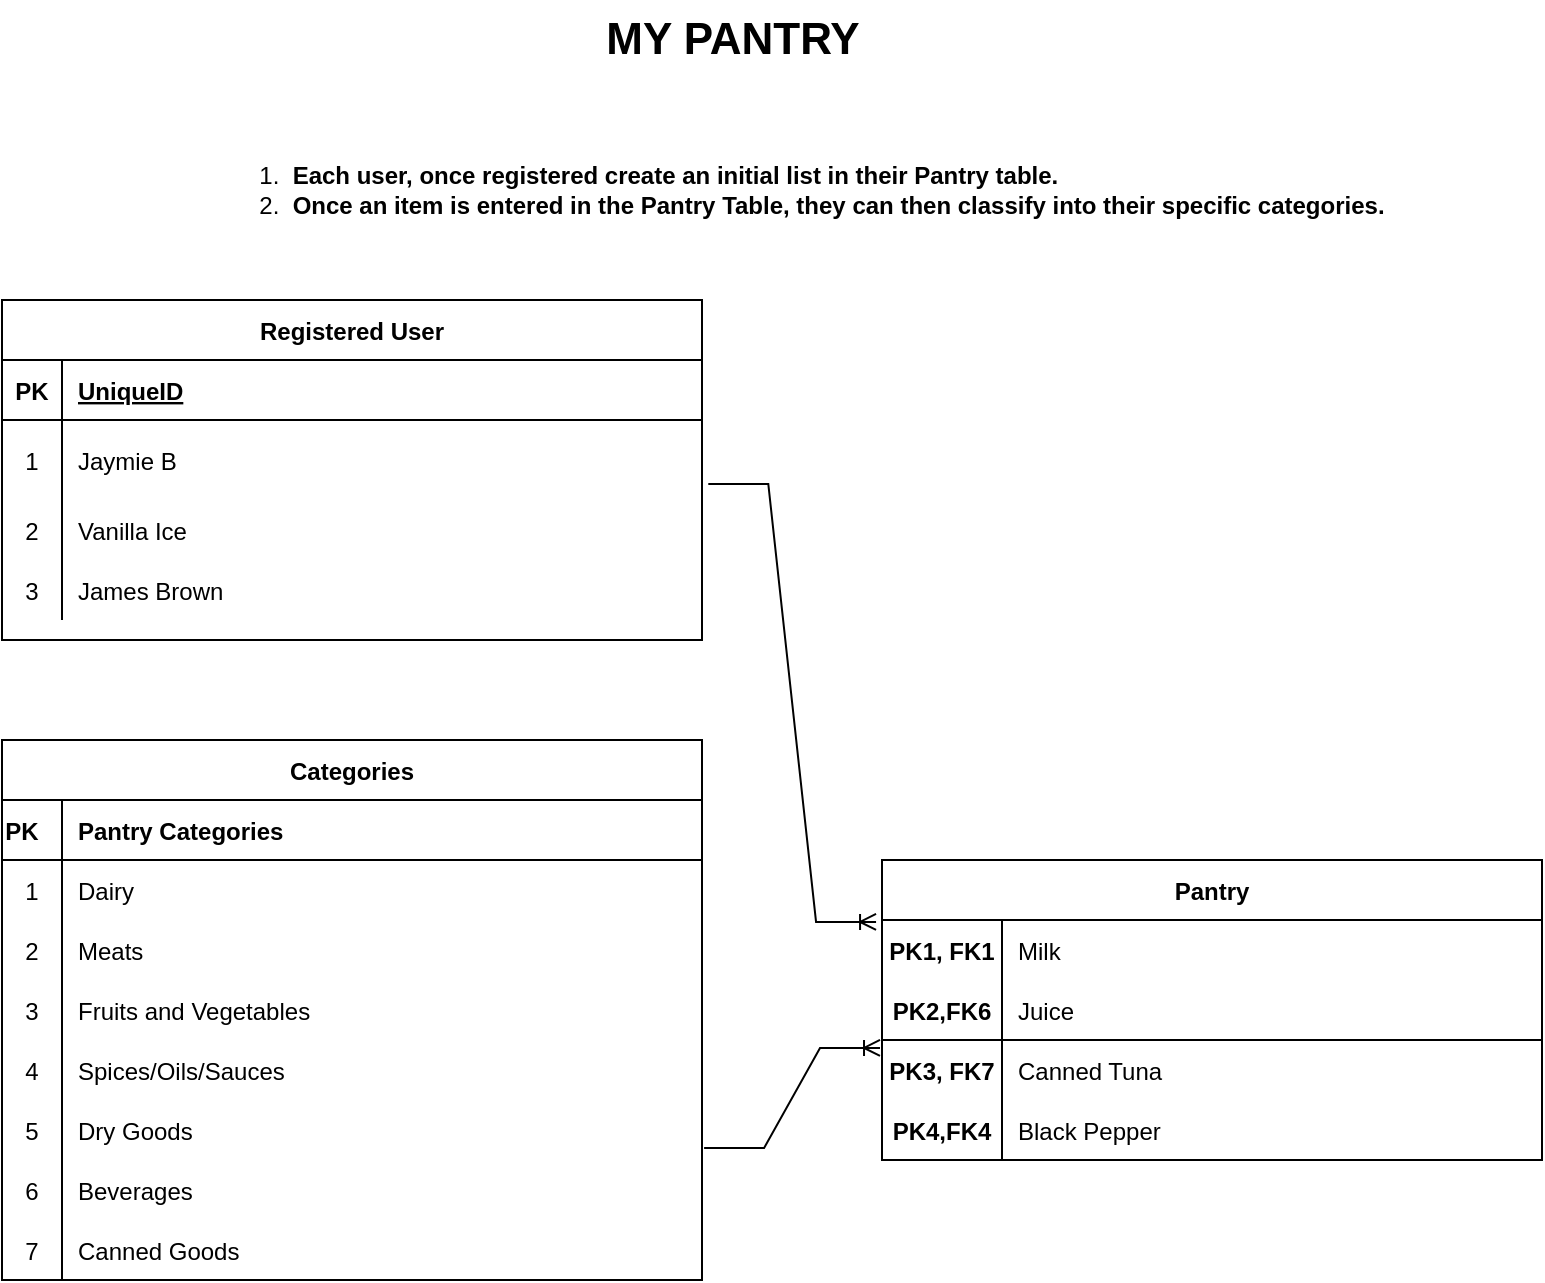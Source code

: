 <mxfile version="20.2.3" type="device"><diagram id="usb_lJMAY0Sy6TBUwA6r" name="Page-1"><mxGraphModel dx="946" dy="568" grid="1" gridSize="10" guides="1" tooltips="1" connect="1" arrows="1" fold="1" page="1" pageScale="1" pageWidth="850" pageHeight="1100" math="0" shadow="0"><root><mxCell id="0"/><mxCell id="1" parent="0"/><mxCell id="fQgGADpSY5WBIRCuDPSI-112" value="Categories" style="shape=table;startSize=30;container=1;collapsible=1;childLayout=tableLayout;fixedRows=1;rowLines=0;fontStyle=1;align=center;resizeLast=1;" vertex="1" parent="1"><mxGeometry x="40" y="430" width="350" height="270" as="geometry"/></mxCell><mxCell id="fQgGADpSY5WBIRCuDPSI-113" value="" style="shape=tableRow;horizontal=0;startSize=0;swimlaneHead=0;swimlaneBody=0;fillColor=none;collapsible=0;dropTarget=0;points=[[0,0.5],[1,0.5]];portConstraint=eastwest;top=0;left=0;right=0;bottom=1;" vertex="1" parent="fQgGADpSY5WBIRCuDPSI-112"><mxGeometry y="30" width="350" height="30" as="geometry"/></mxCell><mxCell id="fQgGADpSY5WBIRCuDPSI-114" value="PK   " style="shape=partialRectangle;connectable=0;fillColor=none;top=0;left=0;bottom=0;right=0;fontStyle=1;overflow=hidden;" vertex="1" parent="fQgGADpSY5WBIRCuDPSI-113"><mxGeometry width="30" height="30" as="geometry"><mxRectangle width="30" height="30" as="alternateBounds"/></mxGeometry></mxCell><mxCell id="fQgGADpSY5WBIRCuDPSI-115" value="Pantry Categories" style="shape=partialRectangle;connectable=0;fillColor=none;top=0;left=0;bottom=0;right=0;align=left;spacingLeft=6;fontStyle=1;overflow=hidden;" vertex="1" parent="fQgGADpSY5WBIRCuDPSI-113"><mxGeometry x="30" width="320" height="30" as="geometry"><mxRectangle width="320" height="30" as="alternateBounds"/></mxGeometry></mxCell><mxCell id="fQgGADpSY5WBIRCuDPSI-116" value="" style="shape=tableRow;horizontal=0;startSize=0;swimlaneHead=0;swimlaneBody=0;fillColor=none;collapsible=0;dropTarget=0;points=[[0,0.5],[1,0.5]];portConstraint=eastwest;top=0;left=0;right=0;bottom=0;" vertex="1" parent="fQgGADpSY5WBIRCuDPSI-112"><mxGeometry y="60" width="350" height="30" as="geometry"/></mxCell><mxCell id="fQgGADpSY5WBIRCuDPSI-117" value="1" style="shape=partialRectangle;connectable=0;fillColor=none;top=0;left=0;bottom=0;right=0;editable=1;overflow=hidden;" vertex="1" parent="fQgGADpSY5WBIRCuDPSI-116"><mxGeometry width="30" height="30" as="geometry"><mxRectangle width="30" height="30" as="alternateBounds"/></mxGeometry></mxCell><mxCell id="fQgGADpSY5WBIRCuDPSI-118" value="Dairy" style="shape=partialRectangle;connectable=0;fillColor=none;top=0;left=0;bottom=0;right=0;align=left;spacingLeft=6;overflow=hidden;" vertex="1" parent="fQgGADpSY5WBIRCuDPSI-116"><mxGeometry x="30" width="320" height="30" as="geometry"><mxRectangle width="320" height="30" as="alternateBounds"/></mxGeometry></mxCell><mxCell id="fQgGADpSY5WBIRCuDPSI-119" value="" style="shape=tableRow;horizontal=0;startSize=0;swimlaneHead=0;swimlaneBody=0;fillColor=none;collapsible=0;dropTarget=0;points=[[0,0.5],[1,0.5]];portConstraint=eastwest;top=0;left=0;right=0;bottom=0;" vertex="1" parent="fQgGADpSY5WBIRCuDPSI-112"><mxGeometry y="90" width="350" height="30" as="geometry"/></mxCell><mxCell id="fQgGADpSY5WBIRCuDPSI-120" value="2" style="shape=partialRectangle;connectable=0;fillColor=none;top=0;left=0;bottom=0;right=0;editable=1;overflow=hidden;" vertex="1" parent="fQgGADpSY5WBIRCuDPSI-119"><mxGeometry width="30" height="30" as="geometry"><mxRectangle width="30" height="30" as="alternateBounds"/></mxGeometry></mxCell><mxCell id="fQgGADpSY5WBIRCuDPSI-121" value="Meats" style="shape=partialRectangle;connectable=0;fillColor=none;top=0;left=0;bottom=0;right=0;align=left;spacingLeft=6;overflow=hidden;" vertex="1" parent="fQgGADpSY5WBIRCuDPSI-119"><mxGeometry x="30" width="320" height="30" as="geometry"><mxRectangle width="320" height="30" as="alternateBounds"/></mxGeometry></mxCell><mxCell id="fQgGADpSY5WBIRCuDPSI-122" value="" style="shape=tableRow;horizontal=0;startSize=0;swimlaneHead=0;swimlaneBody=0;fillColor=none;collapsible=0;dropTarget=0;points=[[0,0.5],[1,0.5]];portConstraint=eastwest;top=0;left=0;right=0;bottom=0;" vertex="1" parent="fQgGADpSY5WBIRCuDPSI-112"><mxGeometry y="120" width="350" height="30" as="geometry"/></mxCell><mxCell id="fQgGADpSY5WBIRCuDPSI-123" value="3" style="shape=partialRectangle;connectable=0;fillColor=none;top=0;left=0;bottom=0;right=0;editable=1;overflow=hidden;" vertex="1" parent="fQgGADpSY5WBIRCuDPSI-122"><mxGeometry width="30" height="30" as="geometry"><mxRectangle width="30" height="30" as="alternateBounds"/></mxGeometry></mxCell><mxCell id="fQgGADpSY5WBIRCuDPSI-124" value="Fruits and Vegetables    " style="shape=partialRectangle;connectable=0;fillColor=none;top=0;left=0;bottom=0;right=0;align=left;spacingLeft=6;overflow=hidden;" vertex="1" parent="fQgGADpSY5WBIRCuDPSI-122"><mxGeometry x="30" width="320" height="30" as="geometry"><mxRectangle width="320" height="30" as="alternateBounds"/></mxGeometry></mxCell><mxCell id="fQgGADpSY5WBIRCuDPSI-125" value="" style="shape=tableRow;horizontal=0;startSize=0;swimlaneHead=0;swimlaneBody=0;fillColor=none;collapsible=0;dropTarget=0;points=[[0,0.5],[1,0.5]];portConstraint=eastwest;top=0;left=0;right=0;bottom=0;" vertex="1" parent="fQgGADpSY5WBIRCuDPSI-112"><mxGeometry y="150" width="350" height="30" as="geometry"/></mxCell><mxCell id="fQgGADpSY5WBIRCuDPSI-126" value="4" style="shape=partialRectangle;connectable=0;fillColor=none;top=0;left=0;bottom=0;right=0;editable=1;overflow=hidden;" vertex="1" parent="fQgGADpSY5WBIRCuDPSI-125"><mxGeometry width="30" height="30" as="geometry"><mxRectangle width="30" height="30" as="alternateBounds"/></mxGeometry></mxCell><mxCell id="fQgGADpSY5WBIRCuDPSI-127" value="Spices/Oils/Sauces" style="shape=partialRectangle;connectable=0;fillColor=none;top=0;left=0;bottom=0;right=0;align=left;spacingLeft=6;overflow=hidden;" vertex="1" parent="fQgGADpSY5WBIRCuDPSI-125"><mxGeometry x="30" width="320" height="30" as="geometry"><mxRectangle width="320" height="30" as="alternateBounds"/></mxGeometry></mxCell><mxCell id="fQgGADpSY5WBIRCuDPSI-128" value="" style="shape=tableRow;horizontal=0;startSize=0;swimlaneHead=0;swimlaneBody=0;fillColor=none;collapsible=0;dropTarget=0;points=[[0,0.5],[1,0.5]];portConstraint=eastwest;top=0;left=0;right=0;bottom=0;" vertex="1" parent="fQgGADpSY5WBIRCuDPSI-112"><mxGeometry y="180" width="350" height="30" as="geometry"/></mxCell><mxCell id="fQgGADpSY5WBIRCuDPSI-129" value="5" style="shape=partialRectangle;connectable=0;fillColor=none;top=0;left=0;bottom=0;right=0;editable=1;overflow=hidden;" vertex="1" parent="fQgGADpSY5WBIRCuDPSI-128"><mxGeometry width="30" height="30" as="geometry"><mxRectangle width="30" height="30" as="alternateBounds"/></mxGeometry></mxCell><mxCell id="fQgGADpSY5WBIRCuDPSI-130" value="Dry Goods" style="shape=partialRectangle;connectable=0;fillColor=none;top=0;left=0;bottom=0;right=0;align=left;spacingLeft=6;overflow=hidden;" vertex="1" parent="fQgGADpSY5WBIRCuDPSI-128"><mxGeometry x="30" width="320" height="30" as="geometry"><mxRectangle width="320" height="30" as="alternateBounds"/></mxGeometry></mxCell><mxCell id="fQgGADpSY5WBIRCuDPSI-217" value="" style="shape=tableRow;horizontal=0;startSize=0;swimlaneHead=0;swimlaneBody=0;fillColor=none;collapsible=0;dropTarget=0;points=[[0,0.5],[1,0.5]];portConstraint=eastwest;top=0;left=0;right=0;bottom=0;" vertex="1" parent="fQgGADpSY5WBIRCuDPSI-112"><mxGeometry y="210" width="350" height="30" as="geometry"/></mxCell><mxCell id="fQgGADpSY5WBIRCuDPSI-218" value="6" style="shape=partialRectangle;connectable=0;fillColor=none;top=0;left=0;bottom=0;right=0;fontStyle=0;overflow=hidden;" vertex="1" parent="fQgGADpSY5WBIRCuDPSI-217"><mxGeometry width="30" height="30" as="geometry"><mxRectangle width="30" height="30" as="alternateBounds"/></mxGeometry></mxCell><mxCell id="fQgGADpSY5WBIRCuDPSI-219" value="Beverages" style="shape=partialRectangle;connectable=0;fillColor=none;top=0;left=0;bottom=0;right=0;align=left;spacingLeft=6;fontStyle=0;overflow=hidden;" vertex="1" parent="fQgGADpSY5WBIRCuDPSI-217"><mxGeometry x="30" width="320" height="30" as="geometry"><mxRectangle width="320" height="30" as="alternateBounds"/></mxGeometry></mxCell><mxCell id="fQgGADpSY5WBIRCuDPSI-220" value="" style="shape=tableRow;horizontal=0;startSize=0;swimlaneHead=0;swimlaneBody=0;fillColor=none;collapsible=0;dropTarget=0;points=[[0,0.5],[1,0.5]];portConstraint=eastwest;top=0;left=0;right=0;bottom=0;" vertex="1" parent="fQgGADpSY5WBIRCuDPSI-112"><mxGeometry y="240" width="350" height="30" as="geometry"/></mxCell><mxCell id="fQgGADpSY5WBIRCuDPSI-221" value="7" style="shape=partialRectangle;connectable=0;fillColor=none;top=0;left=0;bottom=0;right=0;fontStyle=0;overflow=hidden;" vertex="1" parent="fQgGADpSY5WBIRCuDPSI-220"><mxGeometry width="30" height="30" as="geometry"><mxRectangle width="30" height="30" as="alternateBounds"/></mxGeometry></mxCell><mxCell id="fQgGADpSY5WBIRCuDPSI-222" value="Canned Goods" style="shape=partialRectangle;connectable=0;fillColor=none;top=0;left=0;bottom=0;right=0;align=left;spacingLeft=6;fontStyle=0;overflow=hidden;" vertex="1" parent="fQgGADpSY5WBIRCuDPSI-220"><mxGeometry x="30" width="320" height="30" as="geometry"><mxRectangle width="320" height="30" as="alternateBounds"/></mxGeometry></mxCell><mxCell id="fQgGADpSY5WBIRCuDPSI-196" value="Pantry" style="shape=table;startSize=30;container=1;collapsible=1;childLayout=tableLayout;fixedRows=1;rowLines=0;fontStyle=1;align=center;resizeLast=1;" vertex="1" parent="1"><mxGeometry x="480" y="490" width="330" height="150" as="geometry"/></mxCell><mxCell id="fQgGADpSY5WBIRCuDPSI-197" value="" style="shape=tableRow;horizontal=0;startSize=0;swimlaneHead=0;swimlaneBody=0;fillColor=none;collapsible=0;dropTarget=0;points=[[0,0.5],[1,0.5]];portConstraint=eastwest;top=0;left=0;right=0;bottom=0;" vertex="1" parent="fQgGADpSY5WBIRCuDPSI-196"><mxGeometry y="30" width="330" height="30" as="geometry"/></mxCell><mxCell id="fQgGADpSY5WBIRCuDPSI-198" value="PK1, FK1" style="shape=partialRectangle;connectable=0;fillColor=none;top=0;left=0;bottom=0;right=0;fontStyle=1;overflow=hidden;" vertex="1" parent="fQgGADpSY5WBIRCuDPSI-197"><mxGeometry width="60" height="30" as="geometry"><mxRectangle width="60" height="30" as="alternateBounds"/></mxGeometry></mxCell><mxCell id="fQgGADpSY5WBIRCuDPSI-199" value="Milk" style="shape=partialRectangle;connectable=0;fillColor=none;top=0;left=0;bottom=0;right=0;align=left;spacingLeft=6;fontStyle=0;overflow=hidden;" vertex="1" parent="fQgGADpSY5WBIRCuDPSI-197"><mxGeometry x="60" width="270" height="30" as="geometry"><mxRectangle width="270" height="30" as="alternateBounds"/></mxGeometry></mxCell><mxCell id="fQgGADpSY5WBIRCuDPSI-200" value="" style="shape=tableRow;horizontal=0;startSize=0;swimlaneHead=0;swimlaneBody=0;fillColor=none;collapsible=0;dropTarget=0;points=[[0,0.5],[1,0.5]];portConstraint=eastwest;top=0;left=0;right=0;bottom=1;" vertex="1" parent="fQgGADpSY5WBIRCuDPSI-196"><mxGeometry y="60" width="330" height="30" as="geometry"/></mxCell><mxCell id="fQgGADpSY5WBIRCuDPSI-201" value="PK2,FK6" style="shape=partialRectangle;connectable=0;fillColor=none;top=0;left=0;bottom=0;right=0;fontStyle=1;overflow=hidden;" vertex="1" parent="fQgGADpSY5WBIRCuDPSI-200"><mxGeometry width="60" height="30" as="geometry"><mxRectangle width="60" height="30" as="alternateBounds"/></mxGeometry></mxCell><mxCell id="fQgGADpSY5WBIRCuDPSI-202" value="Juice" style="shape=partialRectangle;connectable=0;fillColor=none;top=0;left=0;bottom=0;right=0;align=left;spacingLeft=6;fontStyle=0;overflow=hidden;" vertex="1" parent="fQgGADpSY5WBIRCuDPSI-200"><mxGeometry x="60" width="270" height="30" as="geometry"><mxRectangle width="270" height="30" as="alternateBounds"/></mxGeometry></mxCell><mxCell id="fQgGADpSY5WBIRCuDPSI-203" value="" style="shape=tableRow;horizontal=0;startSize=0;swimlaneHead=0;swimlaneBody=0;fillColor=none;collapsible=0;dropTarget=0;points=[[0,0.5],[1,0.5]];portConstraint=eastwest;top=0;left=0;right=0;bottom=0;" vertex="1" parent="fQgGADpSY5WBIRCuDPSI-196"><mxGeometry y="90" width="330" height="30" as="geometry"/></mxCell><mxCell id="fQgGADpSY5WBIRCuDPSI-204" value="PK3, FK7" style="shape=partialRectangle;connectable=0;fillColor=none;top=0;left=0;bottom=0;right=0;editable=1;overflow=hidden;fontStyle=1" vertex="1" parent="fQgGADpSY5WBIRCuDPSI-203"><mxGeometry width="60" height="30" as="geometry"><mxRectangle width="60" height="30" as="alternateBounds"/></mxGeometry></mxCell><mxCell id="fQgGADpSY5WBIRCuDPSI-205" value="Canned Tuna" style="shape=partialRectangle;connectable=0;fillColor=none;top=0;left=0;bottom=0;right=0;align=left;spacingLeft=6;overflow=hidden;" vertex="1" parent="fQgGADpSY5WBIRCuDPSI-203"><mxGeometry x="60" width="270" height="30" as="geometry"><mxRectangle width="270" height="30" as="alternateBounds"/></mxGeometry></mxCell><mxCell id="fQgGADpSY5WBIRCuDPSI-206" value="" style="shape=tableRow;horizontal=0;startSize=0;swimlaneHead=0;swimlaneBody=0;fillColor=none;collapsible=0;dropTarget=0;points=[[0,0.5],[1,0.5]];portConstraint=eastwest;top=0;left=0;right=0;bottom=0;" vertex="1" parent="fQgGADpSY5WBIRCuDPSI-196"><mxGeometry y="120" width="330" height="30" as="geometry"/></mxCell><mxCell id="fQgGADpSY5WBIRCuDPSI-207" value="PK4,FK4" style="shape=partialRectangle;connectable=0;fillColor=none;top=0;left=0;bottom=0;right=0;editable=1;overflow=hidden;fontStyle=1" vertex="1" parent="fQgGADpSY5WBIRCuDPSI-206"><mxGeometry width="60" height="30" as="geometry"><mxRectangle width="60" height="30" as="alternateBounds"/></mxGeometry></mxCell><mxCell id="fQgGADpSY5WBIRCuDPSI-208" value="Black Pepper" style="shape=partialRectangle;connectable=0;fillColor=none;top=0;left=0;bottom=0;right=0;align=left;spacingLeft=6;overflow=hidden;" vertex="1" parent="fQgGADpSY5WBIRCuDPSI-206"><mxGeometry x="60" width="270" height="30" as="geometry"><mxRectangle width="270" height="30" as="alternateBounds"/></mxGeometry></mxCell><mxCell id="fQgGADpSY5WBIRCuDPSI-224" value="" style="edgeStyle=entityRelationEdgeStyle;fontSize=12;html=1;endArrow=ERoneToMany;rounded=0;entryX=-0.003;entryY=0.133;entryDx=0;entryDy=0;entryPerimeter=0;exitX=1.003;exitY=0.8;exitDx=0;exitDy=0;exitPerimeter=0;" edge="1" parent="1" source="fQgGADpSY5WBIRCuDPSI-128" target="fQgGADpSY5WBIRCuDPSI-203"><mxGeometry width="100" height="100" relative="1" as="geometry"><mxPoint x="390" y="482" as="sourcePoint"/><mxPoint x="455" y="480" as="targetPoint"/></mxGeometry></mxCell><mxCell id="fQgGADpSY5WBIRCuDPSI-226" value="Registered User" style="shape=table;startSize=30;container=1;collapsible=1;childLayout=tableLayout;fixedRows=1;rowLines=0;fontStyle=1;align=center;resizeLast=1;" vertex="1" parent="1"><mxGeometry x="40" y="210" width="350" height="170" as="geometry"/></mxCell><mxCell id="fQgGADpSY5WBIRCuDPSI-227" value="" style="shape=tableRow;horizontal=0;startSize=0;swimlaneHead=0;swimlaneBody=0;fillColor=none;collapsible=0;dropTarget=0;points=[[0,0.5],[1,0.5]];portConstraint=eastwest;top=0;left=0;right=0;bottom=1;" vertex="1" parent="fQgGADpSY5WBIRCuDPSI-226"><mxGeometry y="30" width="350" height="30" as="geometry"/></mxCell><mxCell id="fQgGADpSY5WBIRCuDPSI-228" value="PK" style="shape=partialRectangle;connectable=0;fillColor=none;top=0;left=0;bottom=0;right=0;fontStyle=1;overflow=hidden;" vertex="1" parent="fQgGADpSY5WBIRCuDPSI-227"><mxGeometry width="30" height="30" as="geometry"><mxRectangle width="30" height="30" as="alternateBounds"/></mxGeometry></mxCell><mxCell id="fQgGADpSY5WBIRCuDPSI-229" value="UniqueID" style="shape=partialRectangle;connectable=0;fillColor=none;top=0;left=0;bottom=0;right=0;align=left;spacingLeft=6;fontStyle=5;overflow=hidden;" vertex="1" parent="fQgGADpSY5WBIRCuDPSI-227"><mxGeometry x="30" width="320" height="30" as="geometry"><mxRectangle width="320" height="30" as="alternateBounds"/></mxGeometry></mxCell><mxCell id="fQgGADpSY5WBIRCuDPSI-230" value="" style="shape=tableRow;horizontal=0;startSize=0;swimlaneHead=0;swimlaneBody=0;fillColor=none;collapsible=0;dropTarget=0;points=[[0,0.5],[1,0.5]];portConstraint=eastwest;top=0;left=0;right=0;bottom=0;" vertex="1" parent="fQgGADpSY5WBIRCuDPSI-226"><mxGeometry y="60" width="350" height="40" as="geometry"/></mxCell><mxCell id="fQgGADpSY5WBIRCuDPSI-231" value="1" style="shape=partialRectangle;connectable=0;fillColor=none;top=0;left=0;bottom=0;right=0;editable=1;overflow=hidden;" vertex="1" parent="fQgGADpSY5WBIRCuDPSI-230"><mxGeometry width="30" height="40" as="geometry"><mxRectangle width="30" height="40" as="alternateBounds"/></mxGeometry></mxCell><mxCell id="fQgGADpSY5WBIRCuDPSI-232" value="Jaymie B" style="shape=partialRectangle;connectable=0;fillColor=none;top=0;left=0;bottom=0;right=0;align=left;spacingLeft=6;overflow=hidden;" vertex="1" parent="fQgGADpSY5WBIRCuDPSI-230"><mxGeometry x="30" width="320" height="40" as="geometry"><mxRectangle width="320" height="40" as="alternateBounds"/></mxGeometry></mxCell><mxCell id="fQgGADpSY5WBIRCuDPSI-233" value="" style="shape=tableRow;horizontal=0;startSize=0;swimlaneHead=0;swimlaneBody=0;fillColor=none;collapsible=0;dropTarget=0;points=[[0,0.5],[1,0.5]];portConstraint=eastwest;top=0;left=0;right=0;bottom=0;" vertex="1" parent="fQgGADpSY5WBIRCuDPSI-226"><mxGeometry y="100" width="350" height="30" as="geometry"/></mxCell><mxCell id="fQgGADpSY5WBIRCuDPSI-234" value="2" style="shape=partialRectangle;connectable=0;fillColor=none;top=0;left=0;bottom=0;right=0;editable=1;overflow=hidden;" vertex="1" parent="fQgGADpSY5WBIRCuDPSI-233"><mxGeometry width="30" height="30" as="geometry"><mxRectangle width="30" height="30" as="alternateBounds"/></mxGeometry></mxCell><mxCell id="fQgGADpSY5WBIRCuDPSI-235" value="Vanilla Ice" style="shape=partialRectangle;connectable=0;fillColor=none;top=0;left=0;bottom=0;right=0;align=left;spacingLeft=6;overflow=hidden;" vertex="1" parent="fQgGADpSY5WBIRCuDPSI-233"><mxGeometry x="30" width="320" height="30" as="geometry"><mxRectangle width="320" height="30" as="alternateBounds"/></mxGeometry></mxCell><mxCell id="fQgGADpSY5WBIRCuDPSI-236" value="" style="shape=tableRow;horizontal=0;startSize=0;swimlaneHead=0;swimlaneBody=0;fillColor=none;collapsible=0;dropTarget=0;points=[[0,0.5],[1,0.5]];portConstraint=eastwest;top=0;left=0;right=0;bottom=0;" vertex="1" parent="fQgGADpSY5WBIRCuDPSI-226"><mxGeometry y="130" width="350" height="30" as="geometry"/></mxCell><mxCell id="fQgGADpSY5WBIRCuDPSI-237" value="3" style="shape=partialRectangle;connectable=0;fillColor=none;top=0;left=0;bottom=0;right=0;editable=1;overflow=hidden;" vertex="1" parent="fQgGADpSY5WBIRCuDPSI-236"><mxGeometry width="30" height="30" as="geometry"><mxRectangle width="30" height="30" as="alternateBounds"/></mxGeometry></mxCell><mxCell id="fQgGADpSY5WBIRCuDPSI-238" value="James Brown" style="shape=partialRectangle;connectable=0;fillColor=none;top=0;left=0;bottom=0;right=0;align=left;spacingLeft=6;overflow=hidden;" vertex="1" parent="fQgGADpSY5WBIRCuDPSI-236"><mxGeometry x="30" width="320" height="30" as="geometry"><mxRectangle width="320" height="30" as="alternateBounds"/></mxGeometry></mxCell><mxCell id="fQgGADpSY5WBIRCuDPSI-244" value="&lt;ol&gt;&lt;li&gt;&lt;b&gt;&amp;nbsp;Each user, once registered create an initial list in their Pantry table.&lt;/b&gt;&lt;/li&gt;&lt;li&gt;&lt;b&gt;&amp;nbsp;Once an item is entered in the Pantry Table, they can then classify into their specific categories.&lt;/b&gt;&lt;/li&gt;&lt;/ol&gt;" style="text;html=1;align=left;verticalAlign=middle;resizable=0;points=[];autosize=1;strokeColor=none;fillColor=none;" vertex="1" parent="1"><mxGeometry x="140" y="120" width="610" height="70" as="geometry"/></mxCell><mxCell id="fQgGADpSY5WBIRCuDPSI-246" value="" style="edgeStyle=entityRelationEdgeStyle;fontSize=12;html=1;endArrow=ERoneToMany;rounded=0;entryX=-0.009;entryY=0.033;entryDx=0;entryDy=0;entryPerimeter=0;exitX=1.009;exitY=0.8;exitDx=0;exitDy=0;exitPerimeter=0;" edge="1" parent="1" source="fQgGADpSY5WBIRCuDPSI-230" target="fQgGADpSY5WBIRCuDPSI-197"><mxGeometry width="100" height="100" relative="1" as="geometry"><mxPoint x="450" y="300" as="sourcePoint"/><mxPoint x="470" y="520" as="targetPoint"/></mxGeometry></mxCell><mxCell id="fQgGADpSY5WBIRCuDPSI-247" value="&lt;b&gt;&lt;font style=&quot;font-size: 22px;&quot;&gt;MY PANTRY&lt;/font&gt;&lt;/b&gt;" style="text;html=1;align=center;verticalAlign=middle;resizable=0;points=[];autosize=1;strokeColor=none;fillColor=none;" vertex="1" parent="1"><mxGeometry x="330" y="60" width="150" height="40" as="geometry"/></mxCell></root></mxGraphModel></diagram></mxfile>